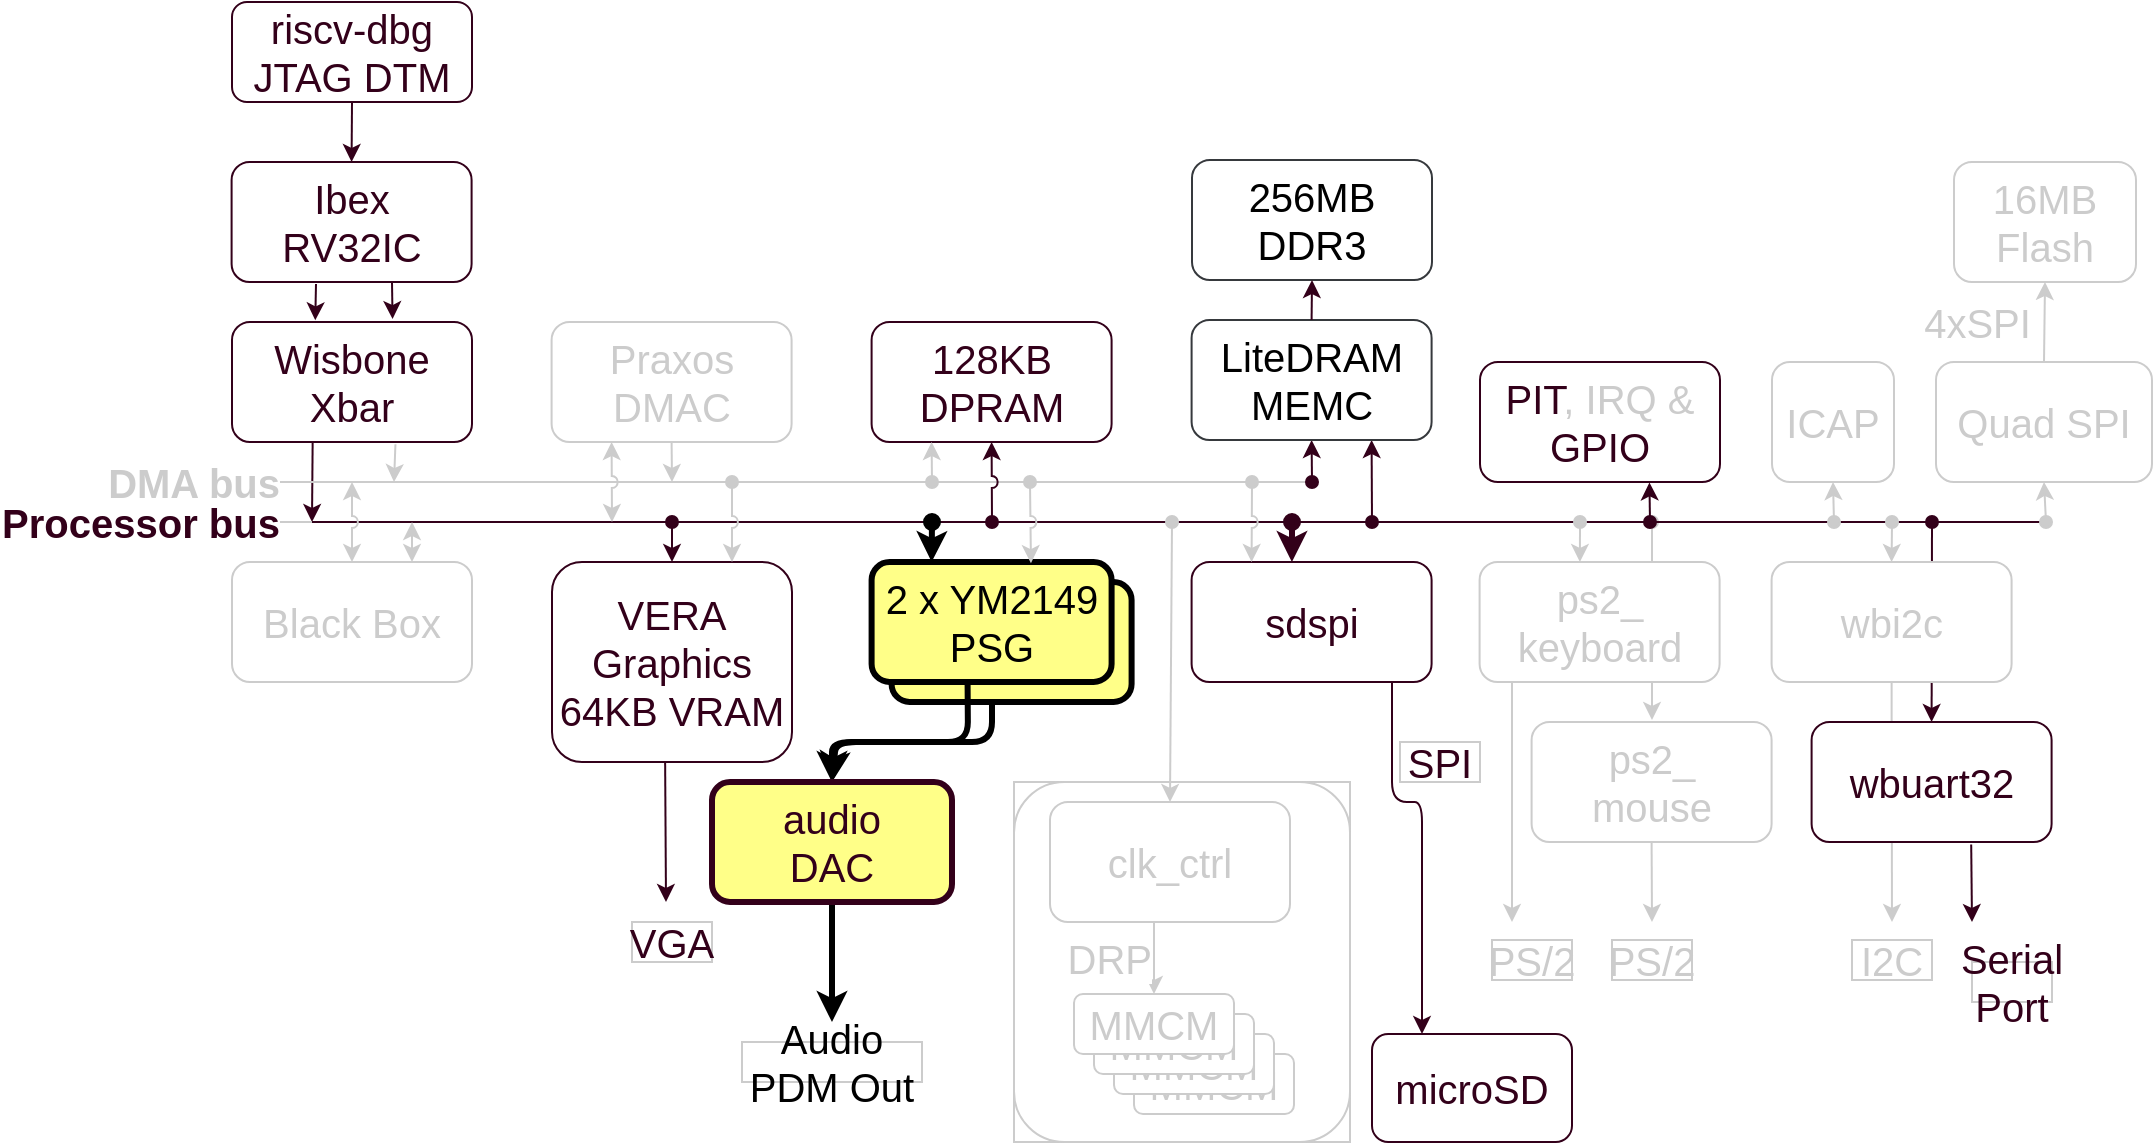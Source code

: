 <mxfile version="19.0.3" type="device"><diagram id="0d0418cf-194d-6f34-59b4-59e4f961d9f4" name="Page-1"><mxGraphModel dx="1888" dy="-459" grid="1" gridSize="10" guides="1" tooltips="1" connect="1" arrows="1" fold="1" page="1" pageScale="1" pageWidth="850" pageHeight="1100" background="#ffffff" math="0" shadow="0"><root><mxCell id="0"/><mxCell id="1" parent="0"/><mxCell id="294" value="" style="endArrow=classic;html=1;strokeWidth=1;startArrow=oval;startFill=1;fontSize=20;strokeColor=#CCCCCC;fontColor=#CCCCCC;" parent="1" edge="1"><mxGeometry width="50" height="50" relative="1" as="geometry"><mxPoint x="788" y="1460" as="sourcePoint"/><mxPoint x="788" y="1559" as="targetPoint"/></mxGeometry></mxCell><mxCell id="295" value="ps2_&lt;br&gt;mouse" style="rounded=1;whiteSpace=wrap;html=1;fontSize=20;strokeColor=#CCCCCC;fontColor=#CCCCCC;" parent="1" vertex="1"><mxGeometry x="727.8" y="1560" width="120" height="60" as="geometry"/></mxCell><mxCell id="299" value="YM2149" style="rounded=1;whiteSpace=wrap;html=1;fontSize=20;strokeColor=#000000;fontColor=#CCCCCC;strokeWidth=3;fillColor=#FFFF88;" parent="1" vertex="1"><mxGeometry x="407.8" y="1490" width="120" height="60" as="geometry"/></mxCell><mxCell id="300" value="riscv-dbg&lt;br style=&quot;font-size: 20px;&quot;&gt;JTAG DTM&lt;br style=&quot;font-size: 20px;&quot;&gt;" style="rounded=1;whiteSpace=wrap;html=1;fontSize=20;strokeColor=#33001A;fontColor=#33001A;" parent="1" vertex="1"><mxGeometry x="78" y="1200" width="120" height="50" as="geometry"/></mxCell><mxCell id="301" value="Ibex&lt;br style=&quot;font-size: 20px;&quot;&gt;RV32IC&lt;br style=&quot;font-size: 20px;&quot;&gt;" style="rounded=1;whiteSpace=wrap;html=1;fontSize=20;strokeColor=#33001A;fontColor=#33001A;" parent="1" vertex="1"><mxGeometry x="77.8" y="1280" width="120" height="60" as="geometry"/></mxCell><mxCell id="302" value="Praxos DMAC" style="rounded=1;whiteSpace=wrap;html=1;fontSize=20;strokeColor=#CCCCCC;fontColor=#CCCCCC;" parent="1" vertex="1"><mxGeometry x="237.8" y="1360" width="120" height="60" as="geometry"/></mxCell><mxCell id="303" value="128KB&lt;br style=&quot;font-size: 20px&quot;&gt;DPRAM&lt;br style=&quot;font-size: 20px&quot;&gt;" style="rounded=1;whiteSpace=wrap;html=1;fontSize=20;strokeColor=#33001A;fontColor=#33001A;" parent="1" vertex="1"><mxGeometry x="397.8" y="1360" width="120" height="60" as="geometry"/></mxCell><mxCell id="304" value="&lt;font color=&quot;#33001a&quot;&gt;PIT&lt;/font&gt;, IRQ &amp;amp; &lt;font color=&quot;#33001a&quot;&gt;GPIO&lt;/font&gt;" style="rounded=1;whiteSpace=wrap;html=1;fontSize=20;strokeColor=#33001A;fontColor=#CCCCCC;" parent="1" vertex="1"><mxGeometry x="702" y="1380" width="120" height="60" as="geometry"/></mxCell><mxCell id="305" value="VERA Graphics&lt;br&gt;64KB VRAM&lt;br&gt;" style="rounded=1;whiteSpace=wrap;html=1;fontSize=20;strokeColor=#33001A;fontColor=#33001A;strokeWidth=1;fillColor=#FFFFFF;" parent="1" vertex="1"><mxGeometry x="238" y="1480" width="120" height="100" as="geometry"/></mxCell><mxCell id="306" value="2 x YM2149 PSG" style="rounded=1;whiteSpace=wrap;html=1;fontSize=20;strokeColor=#000000;fontColor=#000000;fillColor=#FFFF88;strokeWidth=3;" parent="1" vertex="1"><mxGeometry x="397.8" y="1480" width="120" height="60" as="geometry"/></mxCell><mxCell id="307" value="sdspi" style="rounded=1;whiteSpace=wrap;html=1;fontSize=20;strokeColor=#33001A;fontColor=#33001A;fillColor=#FFFFFF;strokeWidth=1;" parent="1" vertex="1"><mxGeometry x="557.8" y="1480" width="120" height="60" as="geometry"/></mxCell><mxCell id="308" value="ps2_&lt;br&gt;keyboard" style="rounded=1;whiteSpace=wrap;html=1;fontSize=20;strokeColor=#CCCCCC;fontColor=#CCCCCC;" parent="1" vertex="1"><mxGeometry x="701.8" y="1480" width="120" height="60" as="geometry"/></mxCell><mxCell id="309" value="" style="endArrow=none;html=1;fontSize=20;strokeColor=#CCCCCC;fontColor=#CCCCCC;" parent="1" edge="1"><mxGeometry width="50" height="50" relative="1" as="geometry"><mxPoint x="158" y="1440" as="sourcePoint"/><mxPoint x="618" y="1440" as="targetPoint"/></mxGeometry></mxCell><mxCell id="310" value="" style="endArrow=none;html=1;fontSize=20;strokeColor=#33001A;fontColor=#CCCCCC;" parent="1" edge="1"><mxGeometry width="50" height="50" relative="1" as="geometry"><mxPoint x="118" y="1460" as="sourcePoint"/><mxPoint x="988" y="1460" as="targetPoint"/></mxGeometry></mxCell><mxCell id="311" value="" style="endArrow=classic;html=1;jumpStyle=arc;rounded=1;strokeWidth=1;startArrow=classic;startFill=1;endFill=1;entryX=0.25;entryY=1;fontSize=20;strokeColor=#CCCCCC;fontColor=#CCCCCC;" parent="1" target="302" edge="1"><mxGeometry width="50" height="50" relative="1" as="geometry"><mxPoint x="268" y="1460" as="sourcePoint"/><mxPoint x="281" y="1422" as="targetPoint"/></mxGeometry></mxCell><mxCell id="312" value="" style="endArrow=classic;html=1;strokeWidth=1;entryX=0.5;entryY=0;startArrow=oval;startFill=1;fontSize=20;strokeColor=#33001A;fontColor=#CCCCCC;" parent="1" target="305" edge="1"><mxGeometry width="50" height="50" relative="1" as="geometry"><mxPoint x="298" y="1460" as="sourcePoint"/><mxPoint x="188" y="1490" as="targetPoint"/></mxGeometry></mxCell><mxCell id="313" value="" style="endArrow=classic;html=1;strokeWidth=1;entryX=0.25;entryY=1;startArrow=oval;startFill=1;fontSize=20;strokeColor=#CCCCCC;fontColor=#CCCCCC;" parent="1" target="303" edge="1"><mxGeometry width="50" height="50" relative="1" as="geometry"><mxPoint x="428" y="1440" as="sourcePoint"/><mxPoint x="428" y="1430" as="targetPoint"/></mxGeometry></mxCell><mxCell id="314" value="" style="endArrow=classic;html=1;strokeWidth=1;entryX=0.5;entryY=1;startArrow=oval;startFill=1;jumpStyle=arc;fontSize=20;strokeColor=#33001A;fontColor=#CCCCCC;" parent="1" target="303" edge="1"><mxGeometry width="50" height="50" relative="1" as="geometry"><mxPoint x="458" y="1460" as="sourcePoint"/><mxPoint x="498" y="1430" as="targetPoint"/></mxGeometry></mxCell><mxCell id="315" value="" style="endArrow=classic;html=1;strokeWidth=3;entryX=0.25;entryY=0;startArrow=oval;startFill=1;fontSize=20;strokeColor=#000000;fontColor=#CCCCCC;" parent="1" target="306" edge="1"><mxGeometry width="50" height="50" relative="1" as="geometry"><mxPoint x="428" y="1460" as="sourcePoint"/><mxPoint x="418" y="1470" as="targetPoint"/></mxGeometry></mxCell><mxCell id="316" value="" style="endArrow=classic;html=1;strokeWidth=1;entryX=0.5;entryY=1;startArrow=oval;startFill=1;fontSize=20;entryDx=0;entryDy=0;strokeColor=#33001A;fontColor=#CCCCCC;" parent="1" target="333" edge="1"><mxGeometry width="50" height="50" relative="1" as="geometry"><mxPoint x="618" y="1440" as="sourcePoint"/><mxPoint x="618" y="1420" as="targetPoint"/></mxGeometry></mxCell><mxCell id="317" value="" style="endArrow=classic;html=1;strokeWidth=3;entryX=0.418;entryY=0;entryPerimeter=0;startArrow=oval;startFill=1;fontSize=20;strokeColor=#33001A;fontColor=#CCCCCC;" parent="1" target="307" edge="1"><mxGeometry width="50" height="50" relative="1" as="geometry"><mxPoint x="608" y="1460" as="sourcePoint"/><mxPoint x="588" y="1470" as="targetPoint"/></mxGeometry></mxCell><mxCell id="318" value="" style="endArrow=classic;html=1;strokeWidth=1;entryX=0.418;entryY=0;entryPerimeter=0;startArrow=oval;startFill=1;fontSize=20;strokeColor=#CCCCCC;fontColor=#CCCCCC;" parent="1" target="308" edge="1"><mxGeometry width="50" height="50" relative="1" as="geometry"><mxPoint x="752" y="1460" as="sourcePoint"/><mxPoint x="802" y="1440" as="targetPoint"/></mxGeometry></mxCell><mxCell id="319" value="" style="endArrow=classic;html=1;strokeWidth=1;entryX=0.5;entryY=0;startArrow=oval;startFill=1;fontSize=20;strokeColor=#CCCCCC;fontColor=#CCCCCC;" parent="1" target="376" edge="1"><mxGeometry width="50" height="50" relative="1" as="geometry"><mxPoint x="908" y="1460" as="sourcePoint"/><mxPoint x="1091" y="1360" as="targetPoint"/></mxGeometry></mxCell><mxCell id="320" value="" style="endArrow=classic;html=1;strokeWidth=1;entryX=0.706;entryY=1.004;entryPerimeter=0;startArrow=oval;startFill=1;fontSize=20;strokeColor=#33001A;fontColor=#CCCCCC;" parent="1" target="304" edge="1"><mxGeometry width="50" height="50" relative="1" as="geometry"><mxPoint x="787" y="1460" as="sourcePoint"/><mxPoint x="852" y="1430" as="targetPoint"/></mxGeometry></mxCell><mxCell id="321" value="" style="endArrow=classic;html=1;strokeWidth=1;entryX=0.664;entryY=0.01;entryPerimeter=0;startArrow=oval;startFill=1;jumpStyle=arc;fontSize=20;strokeColor=#CCCCCC;fontColor=#CCCCCC;" parent="1" target="306" edge="1"><mxGeometry width="50" height="50" relative="1" as="geometry"><mxPoint x="477" y="1440" as="sourcePoint"/><mxPoint x="528" y="1430" as="targetPoint"/></mxGeometry></mxCell><mxCell id="322" value="" style="endArrow=classic;html=1;strokeWidth=1;entryX=0.25;entryY=0;startArrow=oval;startFill=1;jumpStyle=arc;fontSize=20;strokeColor=#CCCCCC;fontColor=#CCCCCC;" parent="1" target="307" edge="1"><mxGeometry width="50" height="50" relative="1" as="geometry"><mxPoint x="588" y="1440" as="sourcePoint"/><mxPoint x="588" y="1430" as="targetPoint"/></mxGeometry></mxCell><mxCell id="323" value="" style="endArrow=classic;html=1;strokeWidth=1;entryX=0.75;entryY=0;startArrow=oval;startFill=1;jumpStyle=arc;fontSize=20;strokeColor=#CCCCCC;fontColor=#CCCCCC;" parent="1" target="305" edge="1"><mxGeometry width="50" height="50" relative="1" as="geometry"><mxPoint x="328" y="1440" as="sourcePoint"/><mxPoint x="378" y="1430" as="targetPoint"/></mxGeometry></mxCell><mxCell id="324" value="" style="endArrow=none;html=1;strokeWidth=1;entryX=0.681;entryY=1.019;entryPerimeter=0;startArrow=classic;startFill=1;fontSize=20;strokeColor=#CCCCCC;fontColor=#CCCCCC;" parent="1" target="328" edge="1"><mxGeometry width="50" height="50" relative="1" as="geometry"><mxPoint x="159" y="1440" as="sourcePoint"/><mxPoint x="159.714" y="1421.286" as="targetPoint"/></mxGeometry></mxCell><mxCell id="325" value="" style="endArrow=none;html=1;strokeWidth=1;entryX=0.336;entryY=1.008;entryPerimeter=0;startArrow=classic;startFill=1;fontSize=20;strokeColor=#33001A;fontColor=#CCCCCC;" parent="1" target="328" edge="1"><mxGeometry width="50" height="50" relative="1" as="geometry"><mxPoint x="118" y="1460" as="sourcePoint"/><mxPoint x="117" y="1421" as="targetPoint"/></mxGeometry></mxCell><mxCell id="326" value="" style="endArrow=classic;html=1;strokeWidth=1;exitX=0.5;exitY=1;fontSize=20;strokeColor=#CCCCCC;fontColor=#CCCCCC;" parent="1" source="302" edge="1"><mxGeometry width="50" height="50" relative="1" as="geometry"><mxPoint x="268" y="1340" as="sourcePoint"/><mxPoint x="298" y="1440" as="targetPoint"/></mxGeometry></mxCell><mxCell id="327" value="" style="endArrow=classic;html=1;strokeWidth=1;startArrow=oval;startFill=1;fontSize=20;entryX=0.75;entryY=1;entryDx=0;entryDy=0;strokeColor=#33001A;fontColor=#CCCCCC;" parent="1" target="333" edge="1"><mxGeometry width="50" height="50" relative="1" as="geometry"><mxPoint x="648" y="1460" as="sourcePoint"/><mxPoint x="648" y="1340" as="targetPoint"/></mxGeometry></mxCell><mxCell id="328" value="Wisbone Xbar" style="rounded=1;whiteSpace=wrap;html=1;fontSize=20;strokeColor=#33001A;fontColor=#33001A;" parent="1" vertex="1"><mxGeometry x="78" y="1360" width="120" height="60" as="geometry"/></mxCell><mxCell id="329" value="" style="endArrow=classic;html=1;strokeWidth=1;entryX=0.347;entryY=-0.014;entryPerimeter=0;fontSize=20;strokeColor=#33001A;fontColor=#CCCCCC;" parent="1" target="328" edge="1"><mxGeometry width="50" height="50" relative="1" as="geometry"><mxPoint x="120" y="1341" as="sourcePoint"/><mxPoint x="-2" y="1360" as="targetPoint"/></mxGeometry></mxCell><mxCell id="330" value="" style="endArrow=classic;html=1;strokeWidth=1;entryX=0.669;entryY=-0.025;entryPerimeter=0;fontSize=20;strokeColor=#33001A;fontColor=#CCCCCC;" parent="1" target="328" edge="1"><mxGeometry width="50" height="50" relative="1" as="geometry"><mxPoint x="158" y="1340" as="sourcePoint"/><mxPoint x="129.333" y="1368.833" as="targetPoint"/></mxGeometry></mxCell><mxCell id="331" value="" style="endArrow=classic;html=1;strokeWidth=1;entryX=0.5;entryY=0;exitX=0.5;exitY=1;fontSize=20;strokeColor=#33001A;fontColor=#CCCCCC;" parent="1" source="300" target="301" edge="1"><mxGeometry width="50" height="50" relative="1" as="geometry"><mxPoint x="28" y="1330" as="sourcePoint"/><mxPoint x="78" y="1280" as="targetPoint"/></mxGeometry></mxCell><mxCell id="340" value="&lt;b style=&quot;font-size: 20px;&quot;&gt;DMA bus&lt;/b&gt;" style="endArrow=none;html=1;strokeWidth=1;align=right;fontSize=20;strokeColor=#CCCCCC;fontColor=#CCCCCC;" parent="1" edge="1"><mxGeometry width="50" height="50" relative="1" as="geometry"><mxPoint x="48" y="1440" as="sourcePoint"/><mxPoint x="158" y="1440" as="targetPoint"/></mxGeometry></mxCell><mxCell id="341" value="&lt;b style=&quot;font-size: 20px;&quot;&gt;&lt;font color=&quot;#33001a&quot;&gt;Processor bus&lt;/font&gt;&lt;/b&gt;" style="endArrow=none;html=1;strokeWidth=1;align=right;fontSize=20;strokeColor=#CCCCCC;fontColor=#CCCCCC;" parent="1" edge="1"><mxGeometry width="50" height="50" relative="1" as="geometry"><mxPoint x="88" y="1460" as="sourcePoint"/><mxPoint x="118" y="1460" as="targetPoint"/></mxGeometry></mxCell><mxCell id="342" value="Black Box" style="rounded=1;whiteSpace=wrap;html=1;fontSize=20;strokeColor=#CCCCCC;fontColor=#CCCCCC;" parent="1" vertex="1"><mxGeometry x="78" y="1480" width="120" height="60" as="geometry"/></mxCell><mxCell id="343" value="" style="endArrow=classic;html=1;strokeWidth=1;align=right;entryX=0.5;entryY=0;startArrow=classic;startFill=1;jumpStyle=arc;fontSize=20;strokeColor=#CCCCCC;fontColor=#CCCCCC;" parent="1" target="342" edge="1"><mxGeometry width="50" height="50" relative="1" as="geometry"><mxPoint x="138" y="1440" as="sourcePoint"/><mxPoint x="178" y="1580" as="targetPoint"/></mxGeometry></mxCell><mxCell id="344" value="" style="endArrow=classic;html=1;strokeWidth=1;align=right;exitX=0.75;exitY=0;startArrow=classic;startFill=1;fontSize=20;strokeColor=#CCCCCC;fontColor=#CCCCCC;" parent="1" source="342" edge="1"><mxGeometry width="50" height="50" relative="1" as="geometry"><mxPoint x="198" y="1630" as="sourcePoint"/><mxPoint x="168" y="1460" as="targetPoint"/></mxGeometry></mxCell><mxCell id="346" value="" style="group;strokeColor=#CCCCCC;fontColor=#CCCCCC;" parent="1" vertex="1" connectable="0"><mxGeometry x="469" y="1590" width="168" height="180" as="geometry"/></mxCell><mxCell id="347" value="" style="rounded=1;whiteSpace=wrap;html=1;fontSize=20;align=center;strokeColor=#CCCCCC;fontColor=#CCCCCC;" parent="346" vertex="1"><mxGeometry width="168" height="180" as="geometry"/></mxCell><mxCell id="348" value="MMCM" style="rounded=1;whiteSpace=wrap;html=1;fontSize=20;align=center;strokeColor=#CCCCCC;fontColor=#CCCCCC;" parent="346" vertex="1"><mxGeometry x="60" y="136" width="80" height="30" as="geometry"/></mxCell><mxCell id="349" value="clk_ctrl" style="rounded=1;whiteSpace=wrap;html=1;fontSize=20;align=center;strokeColor=#CCCCCC;fontColor=#CCCCCC;" parent="346" vertex="1"><mxGeometry x="18" y="10" width="120" height="60" as="geometry"/></mxCell><mxCell id="350" value="MMCM" style="rounded=1;whiteSpace=wrap;html=1;fontSize=20;align=center;strokeColor=#CCCCCC;fontColor=#CCCCCC;" parent="346" vertex="1"><mxGeometry x="50" y="126" width="80" height="30" as="geometry"/></mxCell><mxCell id="351" value="MMCM" style="rounded=1;whiteSpace=wrap;html=1;fontSize=20;align=center;strokeColor=#CCCCCC;fontColor=#CCCCCC;" parent="346" vertex="1"><mxGeometry x="40" y="116" width="80" height="30" as="geometry"/></mxCell><mxCell id="352" value="MMCM" style="rounded=1;whiteSpace=wrap;html=1;fontSize=20;align=center;strokeColor=#CCCCCC;fontColor=#CCCCCC;" parent="346" vertex="1"><mxGeometry x="30" y="106" width="80" height="30" as="geometry"/></mxCell><mxCell id="353" value="DRP" style="endArrow=classic;html=1;strokeWidth=1;fontSize=20;align=right;entryX=0.5;entryY=0;strokeColor=#CCCCCC;fontColor=#CCCCCC;" parent="346" target="352" edge="1"><mxGeometry width="50" height="50" relative="1" as="geometry"><mxPoint x="70" y="70" as="sourcePoint"/><mxPoint x="78" y="95" as="targetPoint"/></mxGeometry></mxCell><mxCell id="354" value="" style="endArrow=classic;html=1;strokeWidth=1;fontSize=20;align=right;startArrow=oval;startFill=1;entryX=0.5;entryY=0;strokeColor=#CCCCCC;fontColor=#CCCCCC;" parent="1" target="349" edge="1"><mxGeometry width="50" height="50" relative="1" as="geometry"><mxPoint x="548" y="1460" as="sourcePoint"/><mxPoint x="542" y="1603" as="targetPoint"/></mxGeometry></mxCell><mxCell id="355" value="" style="endArrow=classic;html=1;strokeWidth=1;fontSize=20;align=right;exitX=0.25;exitY=1;strokeColor=#33001A;fontColor=#CCCCCC;" parent="1" edge="1"><mxGeometry width="50" height="50" relative="1" as="geometry"><mxPoint x="294.571" y="1580.429" as="sourcePoint"/><mxPoint x="295" y="1650" as="targetPoint"/></mxGeometry></mxCell><mxCell id="356" value="VGA" style="text;html=1;strokeColor=#CCCCCC;fillColor=none;align=center;verticalAlign=middle;whiteSpace=wrap;rounded=0;fontSize=20;fontColor=#33001A;" parent="1" vertex="1"><mxGeometry x="278" y="1660" width="40" height="20" as="geometry"/></mxCell><mxCell id="359" value="" style="endArrow=classic;html=1;strokeWidth=3;fontSize=20;align=right;exitX=0.4;exitY=1.021;entryX=0.5;entryY=0;exitPerimeter=0;strokeColor=#000000;fontColor=#CCCCCC;entryDx=0;entryDy=0;" parent="1" source="306" target="nCJeYiIBHGNNTo9xAhQh-384" edge="1"><mxGeometry width="50" height="50" relative="1" as="geometry"><mxPoint x="398" y="1650" as="sourcePoint"/><mxPoint x="448" y="1600" as="targetPoint"/><Array as="points"><mxPoint x="446" y="1570"/><mxPoint x="378" y="1570"/></Array></mxGeometry></mxCell><mxCell id="360" value="" style="endArrow=classic;html=1;strokeWidth=3;fontSize=20;align=right;entryX=0.5;entryY=0;strokeColor=#000000;fontColor=#CCCCCC;entryDx=0;entryDy=0;" parent="1" target="nCJeYiIBHGNNTo9xAhQh-384" edge="1"><mxGeometry width="50" height="50" relative="1" as="geometry"><mxPoint x="458" y="1550" as="sourcePoint"/><mxPoint x="398" y="1650" as="targetPoint"/><Array as="points"><mxPoint x="458" y="1570"/><mxPoint x="380" y="1570"/></Array></mxGeometry></mxCell><mxCell id="361" value="" style="endArrow=classic;html=1;strokeWidth=3;fontSize=20;align=right;exitX=0.5;exitY=1;strokeColor=#000000;fontColor=#CCCCCC;exitDx=0;exitDy=0;" parent="1" source="nCJeYiIBHGNNTo9xAhQh-384" edge="1"><mxGeometry width="50" height="50" relative="1" as="geometry"><mxPoint x="378" y="1660" as="sourcePoint"/><mxPoint x="378" y="1710" as="targetPoint"/></mxGeometry></mxCell><mxCell id="362" value="Audio&lt;br&gt;PDM Out" style="text;html=1;strokeColor=#CCCCCC;fillColor=none;align=center;verticalAlign=middle;whiteSpace=wrap;rounded=0;fontSize=20;fontColor=#000000;" parent="1" vertex="1"><mxGeometry x="333" y="1720" width="90" height="20" as="geometry"/></mxCell><mxCell id="363" value="" style="endArrow=classic;html=1;strokeWidth=1;fontSize=20;align=right;entryX=0.25;entryY=0;strokeColor=#33001A;fontColor=#33001A;" parent="1" target="384" edge="1"><mxGeometry width="50" height="50" relative="1" as="geometry"><mxPoint x="658" y="1540" as="sourcePoint"/><mxPoint x="658" y="1680" as="targetPoint"/><Array as="points"><mxPoint x="658" y="1600"/><mxPoint x="673" y="1600"/></Array></mxGeometry></mxCell><mxCell id="364" value="SPI" style="text;html=1;strokeColor=#CCCCCC;fillColor=none;align=center;verticalAlign=middle;whiteSpace=wrap;rounded=0;fontSize=20;fontColor=#33001A;" parent="1" vertex="1"><mxGeometry x="662" y="1570" width="40" height="20" as="geometry"/></mxCell><mxCell id="365" value="" style="endArrow=classic;html=1;strokeWidth=1;fontSize=20;align=right;strokeColor=#CCCCCC;fontColor=#CCCCCC;" parent="1" edge="1"><mxGeometry width="50" height="50" relative="1" as="geometry"><mxPoint x="718" y="1540" as="sourcePoint"/><mxPoint x="718" y="1660" as="targetPoint"/></mxGeometry></mxCell><mxCell id="366" value="PS/2" style="text;html=1;strokeColor=#CCCCCC;fillColor=none;align=center;verticalAlign=middle;whiteSpace=wrap;rounded=0;fontSize=20;fontColor=#CCCCCC;" parent="1" vertex="1"><mxGeometry x="708" y="1669" width="40" height="20" as="geometry"/></mxCell><mxCell id="367" value="" style="endArrow=classic;html=1;strokeWidth=1;fontSize=20;align=right;exitX=0.5;exitY=1;strokeColor=#CCCCCC;fontColor=#CCCCCC;" parent="1" source="295" edge="1"><mxGeometry width="50" height="50" relative="1" as="geometry"><mxPoint x="768" y="1710" as="sourcePoint"/><mxPoint x="788" y="1660" as="targetPoint"/></mxGeometry></mxCell><mxCell id="368" value="PS/2" style="text;html=1;strokeColor=#CCCCCC;fillColor=none;align=center;verticalAlign=middle;whiteSpace=wrap;rounded=0;fontSize=20;fontColor=#CCCCCC;" parent="1" vertex="1"><mxGeometry x="768" y="1669" width="40" height="20" as="geometry"/></mxCell><mxCell id="369" value="" style="endArrow=classic;html=1;strokeWidth=1;fontSize=20;align=right;exitX=0.665;exitY=1.021;exitPerimeter=0;strokeColor=#33001A;fontColor=#CCCCCC;" parent="1" source="375" edge="1"><mxGeometry width="50" height="50" relative="1" as="geometry"><mxPoint x="936" y="1630" as="sourcePoint"/><mxPoint x="948" y="1660" as="targetPoint"/></mxGeometry></mxCell><mxCell id="370" value="I2C" style="text;html=1;strokeColor=#CCCCCC;fillColor=none;align=center;verticalAlign=middle;whiteSpace=wrap;rounded=0;fontSize=20;fontColor=#CCCCCC;" parent="1" vertex="1"><mxGeometry x="888" y="1669" width="40" height="20" as="geometry"/></mxCell><mxCell id="371" value="" style="endArrow=oval;html=1;strokeWidth=1;fontSize=20;align=right;exitX=0.5;exitY=0;startArrow=classic;startFill=1;endFill=1;strokeColor=#33001A;fontColor=#CCCCCC;" parent="1" source="375" edge="1"><mxGeometry width="50" height="50" relative="1" as="geometry"><mxPoint x="948" y="1260" as="sourcePoint"/><mxPoint x="928" y="1460" as="targetPoint"/></mxGeometry></mxCell><mxCell id="372" value="Serial Port" style="text;html=1;strokeColor=#CCCCCC;fillColor=none;align=center;verticalAlign=middle;whiteSpace=wrap;rounded=0;fontSize=20;fontColor=#33001A;" parent="1" vertex="1"><mxGeometry x="948" y="1680" width="40" height="20" as="geometry"/></mxCell><mxCell id="374" value="" style="endArrow=classic;html=1;strokeWidth=1;fontSize=20;align=right;exitX=0.5;exitY=1;strokeColor=#CCCCCC;fontColor=#CCCCCC;" parent="1" source="376" edge="1"><mxGeometry width="50" height="50" relative="1" as="geometry"><mxPoint x="907.571" y="1540.429" as="sourcePoint"/><mxPoint x="908" y="1660" as="targetPoint"/></mxGeometry></mxCell><mxCell id="375" value="wbuart32" style="rounded=1;whiteSpace=wrap;html=1;fontSize=20;strokeColor=#33001A;fontColor=#33001A;" parent="1" vertex="1"><mxGeometry x="867.8" y="1560" width="120" height="60" as="geometry"/></mxCell><mxCell id="376" value="wbi2c" style="rounded=1;whiteSpace=wrap;html=1;fontSize=20;strokeColor=#CCCCCC;fontColor=#CCCCCC;" parent="1" vertex="1"><mxGeometry x="847.8" y="1480" width="120" height="60" as="geometry"/></mxCell><mxCell id="377" value="ICAP" style="rounded=1;whiteSpace=wrap;html=1;fontSize=20;align=center;strokeColor=#CCCCCC;fontColor=#CCCCCC;" parent="1" vertex="1"><mxGeometry x="848" y="1380" width="61" height="60" as="geometry"/></mxCell><mxCell id="378" value="" style="endArrow=classic;html=1;strokeWidth=1;fontSize=20;align=right;entryX=0.5;entryY=1;startArrow=oval;startFill=1;strokeColor=#CCCCCC;fontColor=#CCCCCC;" parent="1" target="377" edge="1"><mxGeometry width="50" height="50" relative="1" as="geometry"><mxPoint x="879" y="1460" as="sourcePoint"/><mxPoint x="1038" y="1400" as="targetPoint"/></mxGeometry></mxCell><mxCell id="380" value="Quad SPI" style="rounded=1;whiteSpace=wrap;html=1;fontSize=20;align=center;strokeColor=#CCCCCC;fontColor=#CCCCCC;" parent="1" vertex="1"><mxGeometry x="930" y="1380" width="108" height="60" as="geometry"/></mxCell><mxCell id="381" value="16MB Flash" style="rounded=1;whiteSpace=wrap;html=1;fontSize=20;align=center;strokeColor=#CCCCCC;fontColor=#CCCCCC;" parent="1" vertex="1"><mxGeometry x="939" y="1280" width="91" height="60" as="geometry"/></mxCell><mxCell id="382" value="&lt;div style=&quot;text-align: left&quot;&gt;4xSPI&amp;nbsp;&lt;/div&gt;" style="endArrow=classic;html=1;strokeWidth=1;fontSize=20;align=right;entryX=0.5;entryY=1;exitX=0.5;exitY=0;strokeColor=#CCCCCC;fontColor=#CCCCCC;" parent="1" source="380" target="381" edge="1"><mxGeometry width="50" height="50" relative="1" as="geometry"><mxPoint x="968" y="1390" as="sourcePoint"/><mxPoint x="1018" y="1340" as="targetPoint"/></mxGeometry></mxCell><mxCell id="383" value="" style="endArrow=classic;html=1;strokeWidth=1;fontSize=20;align=right;entryX=0.5;entryY=1;startArrow=oval;startFill=1;strokeColor=#CCCCCC;fontColor=#CCCCCC;" parent="1" target="380" edge="1"><mxGeometry width="50" height="50" relative="1" as="geometry"><mxPoint x="985" y="1460" as="sourcePoint"/><mxPoint x="1068" y="1440" as="targetPoint"/></mxGeometry></mxCell><mxCell id="384" value="microSD" style="rounded=1;whiteSpace=wrap;html=1;fontSize=20;align=center;strokeColor=#33001A;fontColor=#33001A;fillColor=#FFFFFF;strokeWidth=1;" parent="1" vertex="1"><mxGeometry x="648" y="1716" width="100" height="54" as="geometry"/></mxCell><mxCell id="333" value="LiteDRAM&lt;br style=&quot;font-size: 20px;&quot;&gt;MEMC" style="rounded=1;whiteSpace=wrap;html=1;fontSize=20;strokeColor=#36393d;fillColor=#FFFFff;strokeWidth=1;" parent="1" vertex="1"><mxGeometry x="557.8" y="1359" width="120" height="60" as="geometry"/></mxCell><mxCell id="334" value="256MB DDR3" style="rounded=1;whiteSpace=wrap;html=1;fontSize=20;strokeColor=#36393d;fillColor=#FFFFff;strokeWidth=1;" parent="1" vertex="1"><mxGeometry x="558" y="1279" width="120" height="60" as="geometry"/></mxCell><mxCell id="335" value="" style="endArrow=classic;html=1;strokeWidth=1;exitX=0.5;exitY=0;entryX=0.5;entryY=1;fontSize=20;strokeColor=#33001A;fontColor=#CCCCCC;" parent="1" source="333" target="334" edge="1"><mxGeometry width="50" height="50" relative="1" as="geometry"><mxPoint x="448" y="1289" as="sourcePoint"/><mxPoint x="498" y="1239" as="targetPoint"/></mxGeometry></mxCell><mxCell id="nCJeYiIBHGNNTo9xAhQh-384" value="audio&lt;br&gt;DAC" style="rounded=1;whiteSpace=wrap;html=1;fontSize=20;strokeColor=#33001A;fontColor=#33001A;fillColor=#FFFF88;strokeWidth=3;" vertex="1" parent="1"><mxGeometry x="318.0" y="1590" width="120" height="60" as="geometry"/></mxCell></root></mxGraphModel></diagram></mxfile>